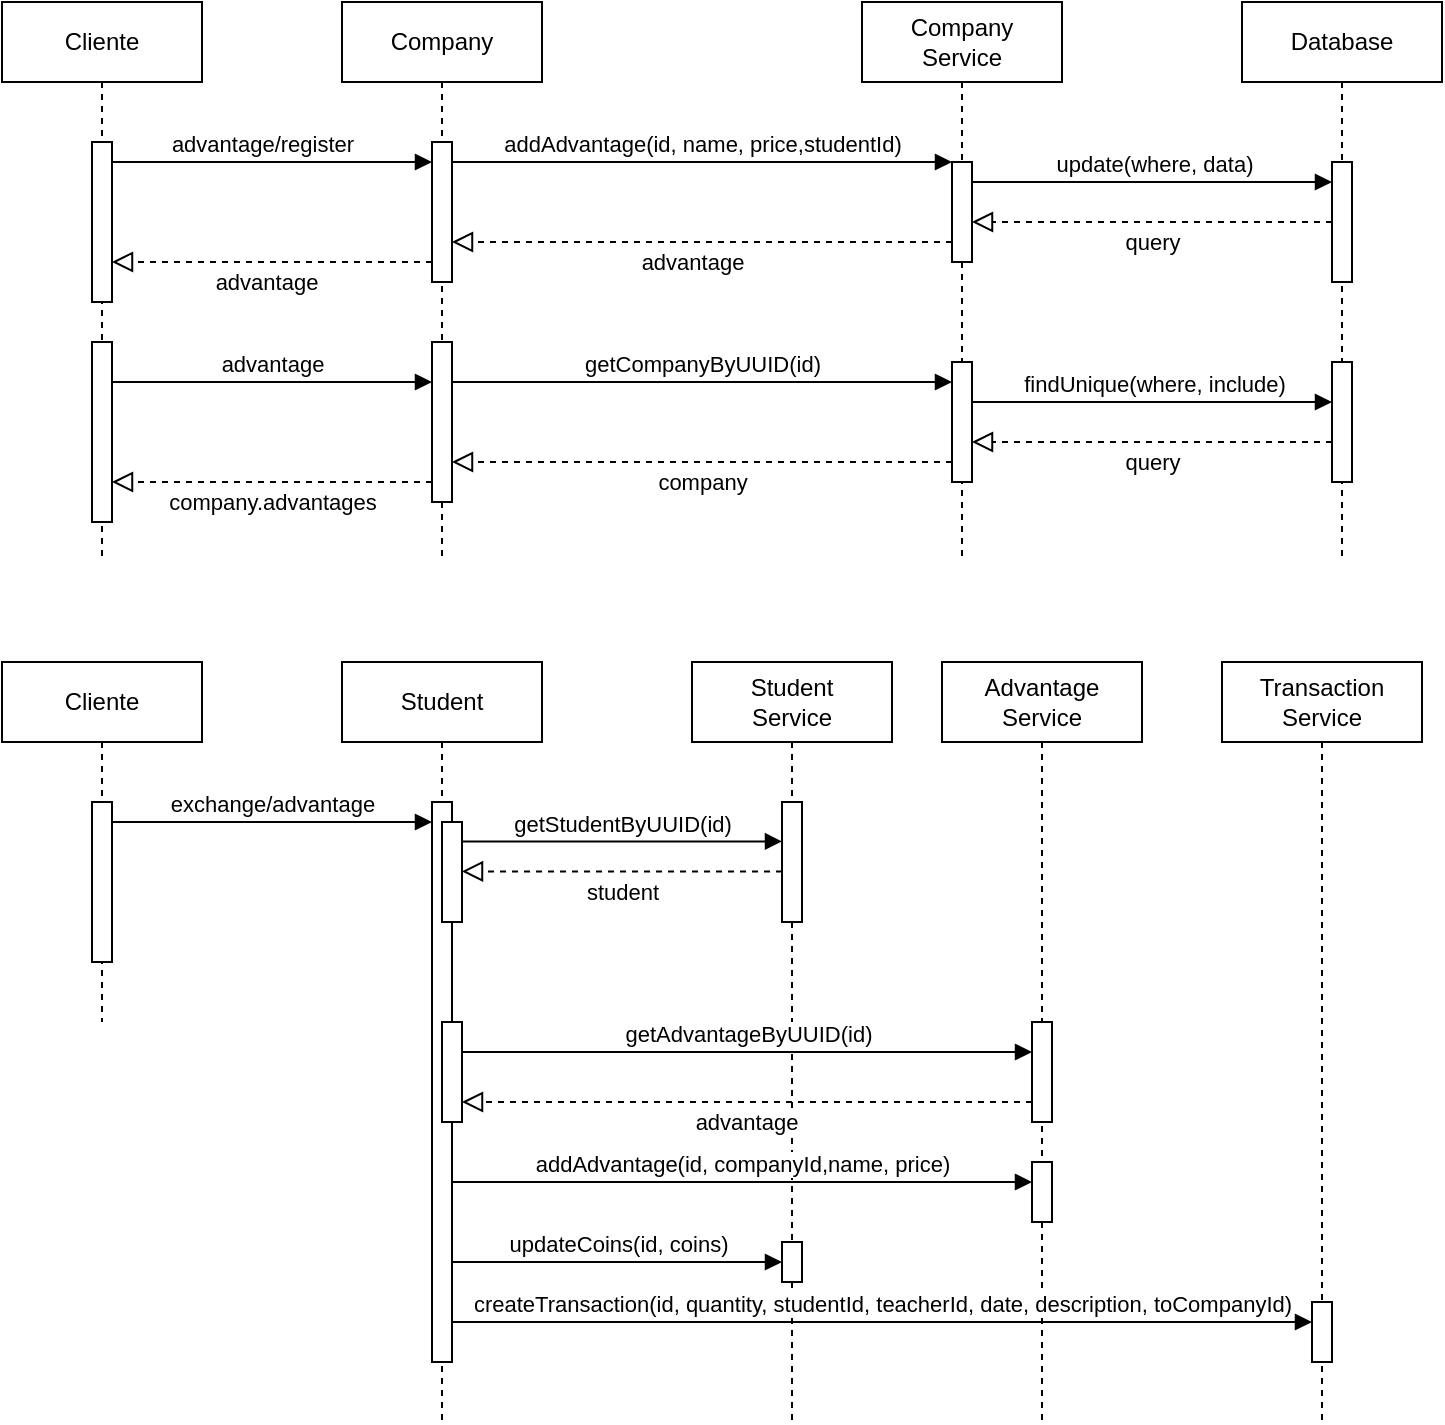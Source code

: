 <mxfile version="22.0.8" type="device">
  <diagram name="Page-1" id="2YBvvXClWsGukQMizWep">
    <mxGraphModel dx="1139" dy="674" grid="1" gridSize="10" guides="1" tooltips="1" connect="1" arrows="1" fold="1" page="1" pageScale="1" pageWidth="850" pageHeight="1100" math="0" shadow="0">
      <root>
        <mxCell id="0" />
        <mxCell id="1" parent="0" />
        <mxCell id="aM9ryv3xv72pqoxQDRHE-1" value="Company" style="shape=umlLifeline;perimeter=lifelinePerimeter;whiteSpace=wrap;html=1;container=0;dropTarget=0;collapsible=0;recursiveResize=0;outlineConnect=0;portConstraint=eastwest;newEdgeStyle={&quot;edgeStyle&quot;:&quot;elbowEdgeStyle&quot;,&quot;elbow&quot;:&quot;vertical&quot;,&quot;curved&quot;:0,&quot;rounded&quot;:0};" parent="1" vertex="1">
          <mxGeometry x="250" y="50" width="100" height="280" as="geometry" />
        </mxCell>
        <mxCell id="aM9ryv3xv72pqoxQDRHE-2" value="" style="html=1;points=[];perimeter=orthogonalPerimeter;outlineConnect=0;targetShapes=umlLifeline;portConstraint=eastwest;newEdgeStyle={&quot;edgeStyle&quot;:&quot;elbowEdgeStyle&quot;,&quot;elbow&quot;:&quot;vertical&quot;,&quot;curved&quot;:0,&quot;rounded&quot;:0};" parent="aM9ryv3xv72pqoxQDRHE-1" vertex="1">
          <mxGeometry x="45" y="70" width="10" height="70" as="geometry" />
        </mxCell>
        <mxCell id="aM9ryv3xv72pqoxQDRHE-5" value="Company&lt;br&gt;Service" style="shape=umlLifeline;perimeter=lifelinePerimeter;whiteSpace=wrap;html=1;container=0;dropTarget=0;collapsible=0;recursiveResize=0;outlineConnect=0;portConstraint=eastwest;newEdgeStyle={&quot;edgeStyle&quot;:&quot;elbowEdgeStyle&quot;,&quot;elbow&quot;:&quot;vertical&quot;,&quot;curved&quot;:0,&quot;rounded&quot;:0};" parent="1" vertex="1">
          <mxGeometry x="510" y="50" width="100" height="280" as="geometry" />
        </mxCell>
        <mxCell id="aM9ryv3xv72pqoxQDRHE-6" value="" style="html=1;points=[];perimeter=orthogonalPerimeter;outlineConnect=0;targetShapes=umlLifeline;portConstraint=eastwest;newEdgeStyle={&quot;edgeStyle&quot;:&quot;elbowEdgeStyle&quot;,&quot;elbow&quot;:&quot;vertical&quot;,&quot;curved&quot;:0,&quot;rounded&quot;:0};" parent="aM9ryv3xv72pqoxQDRHE-5" vertex="1">
          <mxGeometry x="45" y="80" width="10" height="50" as="geometry" />
        </mxCell>
        <mxCell id="abYOPodUnt6a7d3AFiNO-11" value="" style="html=1;points=[];perimeter=orthogonalPerimeter;outlineConnect=0;targetShapes=umlLifeline;portConstraint=eastwest;newEdgeStyle={&quot;edgeStyle&quot;:&quot;elbowEdgeStyle&quot;,&quot;elbow&quot;:&quot;vertical&quot;,&quot;curved&quot;:0,&quot;rounded&quot;:0};" vertex="1" parent="aM9ryv3xv72pqoxQDRHE-5">
          <mxGeometry x="45" y="180" width="10" height="60" as="geometry" />
        </mxCell>
        <mxCell id="aM9ryv3xv72pqoxQDRHE-7" value="addAdvantage(id, name, price,studentId)" style="html=1;verticalAlign=bottom;endArrow=block;edgeStyle=elbowEdgeStyle;elbow=vertical;curved=0;rounded=0;" parent="1" source="aM9ryv3xv72pqoxQDRHE-2" target="aM9ryv3xv72pqoxQDRHE-6" edge="1">
          <mxGeometry relative="1" as="geometry">
            <mxPoint x="405" y="140" as="sourcePoint" />
            <Array as="points">
              <mxPoint x="390" y="130" />
            </Array>
          </mxGeometry>
        </mxCell>
        <mxCell id="abYOPodUnt6a7d3AFiNO-1" value="Database" style="shape=umlLifeline;perimeter=lifelinePerimeter;whiteSpace=wrap;html=1;container=0;dropTarget=0;collapsible=0;recursiveResize=0;outlineConnect=0;portConstraint=eastwest;newEdgeStyle={&quot;edgeStyle&quot;:&quot;elbowEdgeStyle&quot;,&quot;elbow&quot;:&quot;vertical&quot;,&quot;curved&quot;:0,&quot;rounded&quot;:0};" vertex="1" parent="1">
          <mxGeometry x="700" y="50" width="100" height="280" as="geometry" />
        </mxCell>
        <mxCell id="abYOPodUnt6a7d3AFiNO-2" value="" style="html=1;points=[];perimeter=orthogonalPerimeter;outlineConnect=0;targetShapes=umlLifeline;portConstraint=eastwest;newEdgeStyle={&quot;edgeStyle&quot;:&quot;elbowEdgeStyle&quot;,&quot;elbow&quot;:&quot;vertical&quot;,&quot;curved&quot;:0,&quot;rounded&quot;:0};" vertex="1" parent="abYOPodUnt6a7d3AFiNO-1">
          <mxGeometry x="45" y="80" width="10" height="60" as="geometry" />
        </mxCell>
        <mxCell id="abYOPodUnt6a7d3AFiNO-12" value="" style="html=1;points=[];perimeter=orthogonalPerimeter;outlineConnect=0;targetShapes=umlLifeline;portConstraint=eastwest;newEdgeStyle={&quot;edgeStyle&quot;:&quot;elbowEdgeStyle&quot;,&quot;elbow&quot;:&quot;vertical&quot;,&quot;curved&quot;:0,&quot;rounded&quot;:0};" vertex="1" parent="abYOPodUnt6a7d3AFiNO-1">
          <mxGeometry x="45" y="180" width="10" height="60" as="geometry" />
        </mxCell>
        <mxCell id="abYOPodUnt6a7d3AFiNO-3" value="update(where, data)" style="html=1;verticalAlign=bottom;endArrow=block;edgeStyle=elbowEdgeStyle;elbow=vertical;curved=0;rounded=0;" edge="1" parent="1" source="aM9ryv3xv72pqoxQDRHE-6" target="abYOPodUnt6a7d3AFiNO-2">
          <mxGeometry x="0.004" relative="1" as="geometry">
            <mxPoint x="560" y="140" as="sourcePoint" />
            <Array as="points">
              <mxPoint x="645" y="140" />
            </Array>
            <mxPoint x="810" y="140" as="targetPoint" />
            <mxPoint as="offset" />
          </mxGeometry>
        </mxCell>
        <mxCell id="abYOPodUnt6a7d3AFiNO-4" value="" style="endArrow=block;startArrow=none;endFill=0;startFill=0;endSize=8;html=1;verticalAlign=bottom;dashed=1;labelBackgroundColor=none;rounded=0;" edge="1" parent="1" source="abYOPodUnt6a7d3AFiNO-2" target="aM9ryv3xv72pqoxQDRHE-6">
          <mxGeometry width="160" relative="1" as="geometry">
            <mxPoint x="540" y="220" as="sourcePoint" />
            <mxPoint x="700" y="220" as="targetPoint" />
          </mxGeometry>
        </mxCell>
        <mxCell id="abYOPodUnt6a7d3AFiNO-6" value="query" style="edgeLabel;html=1;align=center;verticalAlign=middle;resizable=0;points=[];" vertex="1" connectable="0" parent="abYOPodUnt6a7d3AFiNO-4">
          <mxGeometry x="0.003" y="1" relative="1" as="geometry">
            <mxPoint y="9" as="offset" />
          </mxGeometry>
        </mxCell>
        <mxCell id="abYOPodUnt6a7d3AFiNO-7" value="" style="endArrow=block;startArrow=none;endFill=0;startFill=0;endSize=8;html=1;verticalAlign=bottom;dashed=1;labelBackgroundColor=none;rounded=0;" edge="1" parent="1">
          <mxGeometry width="160" relative="1" as="geometry">
            <mxPoint x="555" y="170.0" as="sourcePoint" />
            <mxPoint x="305" y="170.0" as="targetPoint" />
            <Array as="points">
              <mxPoint x="430" y="170" />
            </Array>
          </mxGeometry>
        </mxCell>
        <mxCell id="abYOPodUnt6a7d3AFiNO-8" value="advantage" style="edgeLabel;html=1;align=center;verticalAlign=middle;resizable=0;points=[];" vertex="1" connectable="0" parent="abYOPodUnt6a7d3AFiNO-7">
          <mxGeometry x="0.045" y="1" relative="1" as="geometry">
            <mxPoint y="9" as="offset" />
          </mxGeometry>
        </mxCell>
        <mxCell id="abYOPodUnt6a7d3AFiNO-9" value="" style="html=1;points=[];perimeter=orthogonalPerimeter;outlineConnect=0;targetShapes=umlLifeline;portConstraint=eastwest;newEdgeStyle={&quot;edgeStyle&quot;:&quot;elbowEdgeStyle&quot;,&quot;elbow&quot;:&quot;vertical&quot;,&quot;curved&quot;:0,&quot;rounded&quot;:0};" vertex="1" parent="1">
          <mxGeometry x="295" y="220" width="10" height="80" as="geometry" />
        </mxCell>
        <mxCell id="abYOPodUnt6a7d3AFiNO-10" value="getCompanyByUUID(id)" style="html=1;verticalAlign=bottom;endArrow=block;edgeStyle=elbowEdgeStyle;elbow=vertical;curved=0;rounded=0;" edge="1" parent="1" target="abYOPodUnt6a7d3AFiNO-11">
          <mxGeometry relative="1" as="geometry">
            <mxPoint x="305" y="240" as="sourcePoint" />
            <Array as="points">
              <mxPoint x="390" y="240" />
            </Array>
            <mxPoint x="555" y="240" as="targetPoint" />
          </mxGeometry>
        </mxCell>
        <mxCell id="abYOPodUnt6a7d3AFiNO-14" value="findUnique(where,&amp;nbsp;include)" style="html=1;verticalAlign=bottom;endArrow=block;edgeStyle=elbowEdgeStyle;elbow=vertical;curved=0;rounded=0;" edge="1" parent="1" source="abYOPodUnt6a7d3AFiNO-11" target="abYOPodUnt6a7d3AFiNO-12">
          <mxGeometry x="0.004" relative="1" as="geometry">
            <mxPoint x="560" y="250" as="sourcePoint" />
            <Array as="points">
              <mxPoint x="640" y="250" />
            </Array>
            <mxPoint x="740" y="250" as="targetPoint" />
            <mxPoint as="offset" />
          </mxGeometry>
        </mxCell>
        <mxCell id="abYOPodUnt6a7d3AFiNO-15" value="" style="endArrow=block;startArrow=none;endFill=0;startFill=0;endSize=8;html=1;verticalAlign=bottom;dashed=1;labelBackgroundColor=none;rounded=0;" edge="1" parent="1" source="abYOPodUnt6a7d3AFiNO-12" target="abYOPodUnt6a7d3AFiNO-11">
          <mxGeometry width="160" relative="1" as="geometry">
            <mxPoint x="740" y="280" as="sourcePoint" />
            <mxPoint x="560" y="280" as="targetPoint" />
            <Array as="points">
              <mxPoint x="660" y="270" />
            </Array>
          </mxGeometry>
        </mxCell>
        <mxCell id="abYOPodUnt6a7d3AFiNO-16" value="query" style="edgeLabel;html=1;align=center;verticalAlign=middle;resizable=0;points=[];" vertex="1" connectable="0" parent="abYOPodUnt6a7d3AFiNO-15">
          <mxGeometry x="0.003" y="1" relative="1" as="geometry">
            <mxPoint y="9" as="offset" />
          </mxGeometry>
        </mxCell>
        <mxCell id="abYOPodUnt6a7d3AFiNO-17" value="" style="endArrow=block;startArrow=none;endFill=0;startFill=0;endSize=8;html=1;verticalAlign=bottom;dashed=1;labelBackgroundColor=none;rounded=0;" edge="1" parent="1">
          <mxGeometry width="160" relative="1" as="geometry">
            <mxPoint x="555" y="280" as="sourcePoint" />
            <mxPoint x="305" y="280" as="targetPoint" />
            <Array as="points">
              <mxPoint x="445" y="280" />
            </Array>
          </mxGeometry>
        </mxCell>
        <mxCell id="abYOPodUnt6a7d3AFiNO-18" value="company" style="edgeLabel;html=1;align=center;verticalAlign=middle;resizable=0;points=[];" vertex="1" connectable="0" parent="abYOPodUnt6a7d3AFiNO-17">
          <mxGeometry x="0.003" y="1" relative="1" as="geometry">
            <mxPoint y="9" as="offset" />
          </mxGeometry>
        </mxCell>
        <mxCell id="abYOPodUnt6a7d3AFiNO-19" value="Cliente" style="shape=umlLifeline;perimeter=lifelinePerimeter;whiteSpace=wrap;html=1;container=0;dropTarget=0;collapsible=0;recursiveResize=0;outlineConnect=0;portConstraint=eastwest;newEdgeStyle={&quot;edgeStyle&quot;:&quot;elbowEdgeStyle&quot;,&quot;elbow&quot;:&quot;vertical&quot;,&quot;curved&quot;:0,&quot;rounded&quot;:0};" vertex="1" parent="1">
          <mxGeometry x="80" y="50" width="100" height="280" as="geometry" />
        </mxCell>
        <mxCell id="abYOPodUnt6a7d3AFiNO-20" value="" style="html=1;points=[];perimeter=orthogonalPerimeter;outlineConnect=0;targetShapes=umlLifeline;portConstraint=eastwest;newEdgeStyle={&quot;edgeStyle&quot;:&quot;elbowEdgeStyle&quot;,&quot;elbow&quot;:&quot;vertical&quot;,&quot;curved&quot;:0,&quot;rounded&quot;:0};" vertex="1" parent="abYOPodUnt6a7d3AFiNO-19">
          <mxGeometry x="45" y="70" width="10" height="80" as="geometry" />
        </mxCell>
        <mxCell id="abYOPodUnt6a7d3AFiNO-25" value="" style="html=1;points=[];perimeter=orthogonalPerimeter;outlineConnect=0;targetShapes=umlLifeline;portConstraint=eastwest;newEdgeStyle={&quot;edgeStyle&quot;:&quot;elbowEdgeStyle&quot;,&quot;elbow&quot;:&quot;vertical&quot;,&quot;curved&quot;:0,&quot;rounded&quot;:0};" vertex="1" parent="abYOPodUnt6a7d3AFiNO-19">
          <mxGeometry x="45" y="170" width="10" height="90" as="geometry" />
        </mxCell>
        <mxCell id="abYOPodUnt6a7d3AFiNO-21" value="advantage/register" style="html=1;verticalAlign=bottom;endArrow=block;edgeStyle=elbowEdgeStyle;elbow=horizontal;curved=0;rounded=0;" edge="1" parent="1" source="abYOPodUnt6a7d3AFiNO-20" target="aM9ryv3xv72pqoxQDRHE-2">
          <mxGeometry x="-0.062" relative="1" as="geometry">
            <mxPoint x="230" y="150" as="sourcePoint" />
            <Array as="points">
              <mxPoint x="220" y="130" />
            </Array>
            <mxPoint x="480" y="150" as="targetPoint" />
            <mxPoint as="offset" />
          </mxGeometry>
        </mxCell>
        <mxCell id="abYOPodUnt6a7d3AFiNO-23" value="" style="endArrow=block;startArrow=none;endFill=0;startFill=0;endSize=8;html=1;verticalAlign=bottom;dashed=1;labelBackgroundColor=none;rounded=0;" edge="1" parent="1">
          <mxGeometry width="160" relative="1" as="geometry">
            <mxPoint x="295" y="180.0" as="sourcePoint" />
            <mxPoint x="135" y="180.0" as="targetPoint" />
            <Array as="points">
              <mxPoint x="295" y="180" />
            </Array>
          </mxGeometry>
        </mxCell>
        <mxCell id="abYOPodUnt6a7d3AFiNO-24" value="advantage" style="edgeLabel;html=1;align=center;verticalAlign=middle;resizable=0;points=[];" vertex="1" connectable="0" parent="abYOPodUnt6a7d3AFiNO-23">
          <mxGeometry x="0.045" y="1" relative="1" as="geometry">
            <mxPoint y="9" as="offset" />
          </mxGeometry>
        </mxCell>
        <mxCell id="abYOPodUnt6a7d3AFiNO-26" value="advantage" style="html=1;verticalAlign=bottom;endArrow=block;edgeStyle=elbowEdgeStyle;elbow=vertical;curved=0;rounded=0;" edge="1" parent="1" source="abYOPodUnt6a7d3AFiNO-25" target="abYOPodUnt6a7d3AFiNO-9">
          <mxGeometry relative="1" as="geometry">
            <mxPoint x="130" y="240" as="sourcePoint" />
            <Array as="points">
              <mxPoint x="215" y="240" />
            </Array>
            <mxPoint x="380" y="240" as="targetPoint" />
          </mxGeometry>
        </mxCell>
        <mxCell id="abYOPodUnt6a7d3AFiNO-27" value="" style="endArrow=block;startArrow=none;endFill=0;startFill=0;endSize=8;html=1;verticalAlign=bottom;dashed=1;labelBackgroundColor=none;rounded=0;" edge="1" parent="1">
          <mxGeometry width="160" relative="1" as="geometry">
            <mxPoint x="295" y="290" as="sourcePoint" />
            <mxPoint x="135" y="290" as="targetPoint" />
            <Array as="points">
              <mxPoint x="260" y="290" />
            </Array>
          </mxGeometry>
        </mxCell>
        <mxCell id="abYOPodUnt6a7d3AFiNO-28" value="company.advantages" style="edgeLabel;html=1;align=center;verticalAlign=middle;resizable=0;points=[];" vertex="1" connectable="0" parent="abYOPodUnt6a7d3AFiNO-27">
          <mxGeometry x="0.003" y="1" relative="1" as="geometry">
            <mxPoint y="9" as="offset" />
          </mxGeometry>
        </mxCell>
        <mxCell id="abYOPodUnt6a7d3AFiNO-29" value="Cliente" style="shape=umlLifeline;perimeter=lifelinePerimeter;whiteSpace=wrap;html=1;container=0;dropTarget=0;collapsible=0;recursiveResize=0;outlineConnect=0;portConstraint=eastwest;newEdgeStyle={&quot;edgeStyle&quot;:&quot;elbowEdgeStyle&quot;,&quot;elbow&quot;:&quot;vertical&quot;,&quot;curved&quot;:0,&quot;rounded&quot;:0};" vertex="1" parent="1">
          <mxGeometry x="80" y="380" width="100" height="180" as="geometry" />
        </mxCell>
        <mxCell id="abYOPodUnt6a7d3AFiNO-30" value="" style="html=1;points=[];perimeter=orthogonalPerimeter;outlineConnect=0;targetShapes=umlLifeline;portConstraint=eastwest;newEdgeStyle={&quot;edgeStyle&quot;:&quot;elbowEdgeStyle&quot;,&quot;elbow&quot;:&quot;vertical&quot;,&quot;curved&quot;:0,&quot;rounded&quot;:0};" vertex="1" parent="abYOPodUnt6a7d3AFiNO-29">
          <mxGeometry x="45" y="70" width="10" height="80" as="geometry" />
        </mxCell>
        <mxCell id="abYOPodUnt6a7d3AFiNO-32" value="Student" style="shape=umlLifeline;perimeter=lifelinePerimeter;whiteSpace=wrap;html=1;container=0;dropTarget=0;collapsible=0;recursiveResize=0;outlineConnect=0;portConstraint=eastwest;newEdgeStyle={&quot;edgeStyle&quot;:&quot;elbowEdgeStyle&quot;,&quot;elbow&quot;:&quot;vertical&quot;,&quot;curved&quot;:0,&quot;rounded&quot;:0};" vertex="1" parent="1">
          <mxGeometry x="250" y="380" width="100" height="380" as="geometry" />
        </mxCell>
        <mxCell id="abYOPodUnt6a7d3AFiNO-39" value="" style="html=1;points=[];perimeter=orthogonalPerimeter;outlineConnect=0;targetShapes=umlLifeline;portConstraint=eastwest;newEdgeStyle={&quot;edgeStyle&quot;:&quot;elbowEdgeStyle&quot;,&quot;elbow&quot;:&quot;vertical&quot;,&quot;curved&quot;:0,&quot;rounded&quot;:0};" vertex="1" parent="abYOPodUnt6a7d3AFiNO-32">
          <mxGeometry x="45" y="70" width="10" height="280" as="geometry" />
        </mxCell>
        <mxCell id="abYOPodUnt6a7d3AFiNO-44" value="" style="html=1;points=[];perimeter=orthogonalPerimeter;outlineConnect=0;targetShapes=umlLifeline;portConstraint=eastwest;newEdgeStyle={&quot;edgeStyle&quot;:&quot;elbowEdgeStyle&quot;,&quot;elbow&quot;:&quot;vertical&quot;,&quot;curved&quot;:0,&quot;rounded&quot;:0};" vertex="1" parent="abYOPodUnt6a7d3AFiNO-32">
          <mxGeometry x="50" y="180" width="10" height="50" as="geometry" />
        </mxCell>
        <mxCell id="abYOPodUnt6a7d3AFiNO-34" value="exchange/advantage" style="html=1;verticalAlign=bottom;endArrow=block;edgeStyle=elbowEdgeStyle;elbow=vertical;curved=0;rounded=0;" edge="1" parent="1">
          <mxGeometry relative="1" as="geometry">
            <mxPoint x="135" y="460" as="sourcePoint" />
            <Array as="points">
              <mxPoint x="225" y="460" />
            </Array>
            <mxPoint x="295" y="460" as="targetPoint" />
          </mxGeometry>
        </mxCell>
        <mxCell id="abYOPodUnt6a7d3AFiNO-35" value="Student&lt;br&gt;Service" style="shape=umlLifeline;perimeter=lifelinePerimeter;whiteSpace=wrap;html=1;container=0;dropTarget=0;collapsible=0;recursiveResize=0;outlineConnect=0;portConstraint=eastwest;newEdgeStyle={&quot;edgeStyle&quot;:&quot;elbowEdgeStyle&quot;,&quot;elbow&quot;:&quot;vertical&quot;,&quot;curved&quot;:0,&quot;rounded&quot;:0};" vertex="1" parent="1">
          <mxGeometry x="425" y="380" width="100" height="380" as="geometry" />
        </mxCell>
        <mxCell id="abYOPodUnt6a7d3AFiNO-36" value="" style="html=1;points=[];perimeter=orthogonalPerimeter;outlineConnect=0;targetShapes=umlLifeline;portConstraint=eastwest;newEdgeStyle={&quot;edgeStyle&quot;:&quot;elbowEdgeStyle&quot;,&quot;elbow&quot;:&quot;vertical&quot;,&quot;curved&quot;:0,&quot;rounded&quot;:0};" vertex="1" parent="abYOPodUnt6a7d3AFiNO-35">
          <mxGeometry x="45" y="70" width="10" height="60" as="geometry" />
        </mxCell>
        <mxCell id="abYOPodUnt6a7d3AFiNO-51" value="" style="html=1;points=[];perimeter=orthogonalPerimeter;outlineConnect=0;targetShapes=umlLifeline;portConstraint=eastwest;newEdgeStyle={&quot;edgeStyle&quot;:&quot;elbowEdgeStyle&quot;,&quot;elbow&quot;:&quot;vertical&quot;,&quot;curved&quot;:0,&quot;rounded&quot;:0};" vertex="1" parent="abYOPodUnt6a7d3AFiNO-35">
          <mxGeometry x="45" y="290" width="10" height="20" as="geometry" />
        </mxCell>
        <mxCell id="abYOPodUnt6a7d3AFiNO-37" value="getStudentByUUID(id)" style="html=1;verticalAlign=bottom;endArrow=block;edgeStyle=elbowEdgeStyle;elbow=vertical;curved=0;rounded=0;" edge="1" parent="1" source="abYOPodUnt6a7d3AFiNO-33">
          <mxGeometry relative="1" as="geometry">
            <mxPoint x="305" y="469.7" as="sourcePoint" />
            <Array as="points">
              <mxPoint x="340" y="469.7" />
            </Array>
            <mxPoint x="470" y="469.7" as="targetPoint" />
          </mxGeometry>
        </mxCell>
        <mxCell id="abYOPodUnt6a7d3AFiNO-40" value="" style="html=1;verticalAlign=bottom;endArrow=block;edgeStyle=elbowEdgeStyle;elbow=vertical;curved=0;rounded=0;" edge="1" parent="1" target="abYOPodUnt6a7d3AFiNO-33">
          <mxGeometry relative="1" as="geometry">
            <mxPoint x="305" y="469.7" as="sourcePoint" />
            <Array as="points" />
            <mxPoint x="470" y="469.7" as="targetPoint" />
          </mxGeometry>
        </mxCell>
        <mxCell id="abYOPodUnt6a7d3AFiNO-33" value="" style="html=1;points=[];perimeter=orthogonalPerimeter;outlineConnect=0;targetShapes=umlLifeline;portConstraint=eastwest;newEdgeStyle={&quot;edgeStyle&quot;:&quot;elbowEdgeStyle&quot;,&quot;elbow&quot;:&quot;vertical&quot;,&quot;curved&quot;:0,&quot;rounded&quot;:0};" vertex="1" parent="1">
          <mxGeometry x="300" y="460" width="10" height="50" as="geometry" />
        </mxCell>
        <mxCell id="abYOPodUnt6a7d3AFiNO-41" value="" style="endArrow=block;startArrow=none;endFill=0;startFill=0;endSize=8;html=1;verticalAlign=bottom;dashed=1;labelBackgroundColor=none;rounded=0;" edge="1" parent="1" source="abYOPodUnt6a7d3AFiNO-36">
          <mxGeometry width="160" relative="1" as="geometry">
            <mxPoint x="560" y="484.7" as="sourcePoint" />
            <mxPoint x="310" y="484.7" as="targetPoint" />
            <Array as="points">
              <mxPoint x="450" y="484.7" />
            </Array>
          </mxGeometry>
        </mxCell>
        <mxCell id="abYOPodUnt6a7d3AFiNO-42" value="student" style="edgeLabel;html=1;align=center;verticalAlign=middle;resizable=0;points=[];" vertex="1" connectable="0" parent="abYOPodUnt6a7d3AFiNO-41">
          <mxGeometry x="0.003" y="1" relative="1" as="geometry">
            <mxPoint y="9" as="offset" />
          </mxGeometry>
        </mxCell>
        <mxCell id="abYOPodUnt6a7d3AFiNO-47" value="Advantage&lt;br&gt;Service" style="shape=umlLifeline;perimeter=lifelinePerimeter;whiteSpace=wrap;html=1;container=0;dropTarget=0;collapsible=0;recursiveResize=0;outlineConnect=0;portConstraint=eastwest;newEdgeStyle={&quot;edgeStyle&quot;:&quot;elbowEdgeStyle&quot;,&quot;elbow&quot;:&quot;vertical&quot;,&quot;curved&quot;:0,&quot;rounded&quot;:0};" vertex="1" parent="1">
          <mxGeometry x="550" y="380" width="100" height="380" as="geometry" />
        </mxCell>
        <mxCell id="abYOPodUnt6a7d3AFiNO-50" value="" style="html=1;points=[];perimeter=orthogonalPerimeter;outlineConnect=0;targetShapes=umlLifeline;portConstraint=eastwest;newEdgeStyle={&quot;edgeStyle&quot;:&quot;elbowEdgeStyle&quot;,&quot;elbow&quot;:&quot;vertical&quot;,&quot;curved&quot;:0,&quot;rounded&quot;:0};" vertex="1" parent="abYOPodUnt6a7d3AFiNO-47">
          <mxGeometry x="45" y="250" width="10" height="30" as="geometry" />
        </mxCell>
        <mxCell id="abYOPodUnt6a7d3AFiNO-48" value="" style="html=1;points=[];perimeter=orthogonalPerimeter;outlineConnect=0;targetShapes=umlLifeline;portConstraint=eastwest;newEdgeStyle={&quot;edgeStyle&quot;:&quot;elbowEdgeStyle&quot;,&quot;elbow&quot;:&quot;vertical&quot;,&quot;curved&quot;:0,&quot;rounded&quot;:0};" vertex="1" parent="abYOPodUnt6a7d3AFiNO-47">
          <mxGeometry x="45" y="180" width="10" height="50" as="geometry" />
        </mxCell>
        <mxCell id="abYOPodUnt6a7d3AFiNO-43" value="getAdvantageByUUID(id)" style="html=1;verticalAlign=bottom;endArrow=block;edgeStyle=elbowEdgeStyle;elbow=vertical;curved=0;rounded=0;" edge="1" parent="1" source="abYOPodUnt6a7d3AFiNO-44" target="abYOPodUnt6a7d3AFiNO-48">
          <mxGeometry relative="1" as="geometry">
            <mxPoint x="305" y="534.7" as="sourcePoint" />
            <Array as="points">
              <mxPoint x="470" y="575" />
            </Array>
            <mxPoint x="470" y="534.7" as="targetPoint" />
          </mxGeometry>
        </mxCell>
        <mxCell id="abYOPodUnt6a7d3AFiNO-45" value="" style="endArrow=block;startArrow=none;endFill=0;startFill=0;endSize=8;html=1;verticalAlign=bottom;dashed=1;labelBackgroundColor=none;rounded=0;" edge="1" parent="1" source="abYOPodUnt6a7d3AFiNO-48">
          <mxGeometry width="160" relative="1" as="geometry">
            <mxPoint x="625" y="600.3" as="sourcePoint" />
            <mxPoint x="310" y="600" as="targetPoint" />
            <Array as="points">
              <mxPoint x="450" y="600" />
            </Array>
          </mxGeometry>
        </mxCell>
        <mxCell id="abYOPodUnt6a7d3AFiNO-46" value="advantage" style="edgeLabel;html=1;align=center;verticalAlign=middle;resizable=0;points=[];" vertex="1" connectable="0" parent="abYOPodUnt6a7d3AFiNO-45">
          <mxGeometry x="0.003" y="1" relative="1" as="geometry">
            <mxPoint y="9" as="offset" />
          </mxGeometry>
        </mxCell>
        <mxCell id="abYOPodUnt6a7d3AFiNO-49" value="addAdvantage(id, companyId,name, price)" style="html=1;verticalAlign=bottom;endArrow=block;edgeStyle=elbowEdgeStyle;elbow=vertical;curved=0;rounded=0;" edge="1" parent="1" target="abYOPodUnt6a7d3AFiNO-50">
          <mxGeometry relative="1" as="geometry">
            <mxPoint x="305" y="640" as="sourcePoint" />
            <Array as="points">
              <mxPoint x="470" y="640" />
            </Array>
            <mxPoint x="625" y="640" as="targetPoint" />
          </mxGeometry>
        </mxCell>
        <mxCell id="abYOPodUnt6a7d3AFiNO-52" value="updateCoins(id, coins)" style="html=1;verticalAlign=bottom;endArrow=block;edgeStyle=elbowEdgeStyle;elbow=vertical;curved=0;rounded=0;" edge="1" parent="1" source="abYOPodUnt6a7d3AFiNO-39" target="abYOPodUnt6a7d3AFiNO-51">
          <mxGeometry relative="1" as="geometry">
            <mxPoint x="310" y="690" as="sourcePoint" />
            <Array as="points">
              <mxPoint x="390" y="680" />
            </Array>
            <mxPoint x="625" y="690" as="targetPoint" />
          </mxGeometry>
        </mxCell>
        <mxCell id="abYOPodUnt6a7d3AFiNO-53" value="Transaction&lt;br&gt;Service" style="shape=umlLifeline;perimeter=lifelinePerimeter;whiteSpace=wrap;html=1;container=0;dropTarget=0;collapsible=0;recursiveResize=0;outlineConnect=0;portConstraint=eastwest;newEdgeStyle={&quot;edgeStyle&quot;:&quot;elbowEdgeStyle&quot;,&quot;elbow&quot;:&quot;vertical&quot;,&quot;curved&quot;:0,&quot;rounded&quot;:0};" vertex="1" parent="1">
          <mxGeometry x="690" y="380" width="100" height="380" as="geometry" />
        </mxCell>
        <mxCell id="abYOPodUnt6a7d3AFiNO-55" value="" style="html=1;points=[];perimeter=orthogonalPerimeter;outlineConnect=0;targetShapes=umlLifeline;portConstraint=eastwest;newEdgeStyle={&quot;edgeStyle&quot;:&quot;elbowEdgeStyle&quot;,&quot;elbow&quot;:&quot;vertical&quot;,&quot;curved&quot;:0,&quot;rounded&quot;:0};" vertex="1" parent="abYOPodUnt6a7d3AFiNO-53">
          <mxGeometry x="45" y="320" width="10" height="30" as="geometry" />
        </mxCell>
        <mxCell id="abYOPodUnt6a7d3AFiNO-56" value="createTransaction(id, quantity, studentId, teacherId, date, description, toCompanyId)" style="html=1;verticalAlign=bottom;endArrow=block;edgeStyle=elbowEdgeStyle;elbow=vertical;curved=0;rounded=0;" edge="1" parent="1" source="abYOPodUnt6a7d3AFiNO-39" target="abYOPodUnt6a7d3AFiNO-55">
          <mxGeometry relative="1" as="geometry">
            <mxPoint x="300" y="710" as="sourcePoint" />
            <Array as="points">
              <mxPoint x="385" y="710" />
            </Array>
            <mxPoint x="465" y="710" as="targetPoint" />
          </mxGeometry>
        </mxCell>
      </root>
    </mxGraphModel>
  </diagram>
</mxfile>
